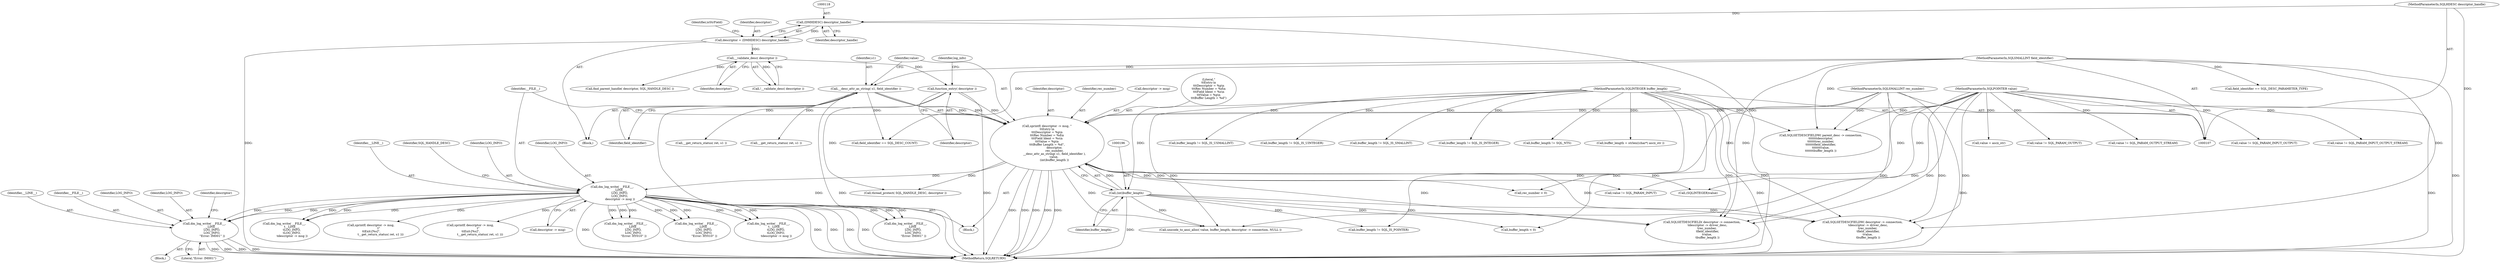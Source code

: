 digraph "0_unixODBC_45ef78e037f578b15fc58938a3a3251655e71d6f#diff-d52750c7ba4e594410438569d8e2963aL24_0@API" {
"1000594" [label="(Call,dm_log_write( __FILE__, \n                __LINE__, \n                LOG_INFO, \n                LOG_INFO, \n                \"Error: IM001\" ))"];
"1000198" [label="(Call,dm_log_write( __FILE__, \n                __LINE__, \n                LOG_INFO, \n                LOG_INFO, \n                descriptor -> msg ))"];
"1000184" [label="(Call,sprintf( descriptor -> msg, \"\n\t\tEntry:\\n\n\t\t\tDescriptor = %p\\n\n\t\t\tRec Number = %d\\n\n\t\t\tField Ident = %s\\n\n\t\t\tValue = %p\\n\n\t\t\tBuffer Length = %d\",\n                descriptor,\n                rec_number,\n                __desc_attr_as_string( s1, field_identifier ),\n                value, \n                (int)buffer_length ))"];
"1000177" [label="(Call,function_entry( descriptor ))"];
"1000128" [label="(Call,__validate_desc( descriptor ))"];
"1000115" [label="(Call,descriptor = (DMHDESC) descriptor_handle)"];
"1000117" [label="(Call,(DMHDESC) descriptor_handle)"];
"1000108" [label="(MethodParameterIn,SQLHDESC descriptor_handle)"];
"1000109" [label="(MethodParameterIn,SQLSMALLINT rec_number)"];
"1000191" [label="(Call,__desc_attr_as_string( s1, field_identifier ))"];
"1000110" [label="(MethodParameterIn,SQLSMALLINT field_identifier)"];
"1000111" [label="(MethodParameterIn,SQLPOINTER value)"];
"1000195" [label="(Call,(int)buffer_length)"];
"1000112" [label="(MethodParameterIn,SQLINTEGER buffer_length)"];
"1000128" [label="(Call,__validate_desc( descriptor ))"];
"1000522" [label="(Call,dm_log_write( __FILE__, \n                __LINE__, \n                LOG_INFO, \n                LOG_INFO, \n                \"Error: IM001\" ))"];
"1000627" [label="(Call,unicode_to_ansi_alloc( value, buffer_length, descriptor -> connection, NULL ))"];
"1000119" [label="(Identifier,descriptor_handle)"];
"1000302" [label="(Call,rec_number < 0)"];
"1000112" [label="(MethodParameterIn,SQLINTEGER buffer_length)"];
"1000198" [label="(Call,dm_log_write( __FILE__, \n                __LINE__, \n                LOG_INFO, \n                LOG_INFO, \n                descriptor -> msg ))"];
"1000127" [label="(Call,!__validate_desc( descriptor ))"];
"1000406" [label="(Call,buffer_length != SQL_NTS)"];
"1000461" [label="(Call,field_identifier == SQL_DESC_PARAMETER_TYPE)"];
"1000573" [label="(Call,dm_log_write( __FILE__, \n                \t__LINE__, \n                \tLOG_INFO, \n                \tLOG_INFO, \n                \tdescriptor -> msg ))"];
"1000141" [label="(Call,find_parent_handle( descriptor, SQL_HANDLE_DESC ))"];
"1000603" [label="(Identifier,descriptor)"];
"1000199" [label="(Identifier,__FILE__)"];
"1000185" [label="(Call,descriptor -> msg)"];
"1000570" [label="(Call,__get_return_status( ret, s1 ))"];
"1000197" [label="(Identifier,buffer_length)"];
"1000381" [label="(Call,buffer_length != SQL_IS_POINTER)"];
"1000594" [label="(Call,dm_log_write( __FILE__, \n                __LINE__, \n                LOG_INFO, \n                LOG_INFO, \n                \"Error: IM001\" ))"];
"1000596" [label="(Identifier,__LINE__)"];
"1000109" [label="(MethodParameterIn,SQLSMALLINT rec_number)"];
"1000201" [label="(Identifier,LOG_INFO)"];
"1000108" [label="(MethodParameterIn,SQLHDESC descriptor_handle)"];
"1000664" [label="(Call,sprintf( descriptor -> msg, \n                \t\"\n\t\tExit:[%s]\",\n                    \t__get_return_status( ret, s1 )))"];
"1000166" [label="(Call,SQLSETDESCFIELDW( parent_desc -> connection,\n\t\t\t\t\t\t\tdescriptor,\n\t\t\t\t\t\t\trec_number,\n\t\t\t\t\t\t\tfield_identifier,\n\t\t\t\t\t\t\tvalue,\n\t\t\t\t\t\t\tbuffer_length ))"];
"1000110" [label="(MethodParameterIn,SQLSMALLINT field_identifier)"];
"1000181" [label="(Identifier,log_info)"];
"1000690" [label="(MethodReturn,SQLRETURN)"];
"1000565" [label="(Call,sprintf( descriptor -> msg, \n                \t\"\n\t\tExit:[%s]\",\n                    \t__get_return_status( ret, s1 )))"];
"1000195" [label="(Call,(int)buffer_length)"];
"1000595" [label="(Identifier,__FILE__)"];
"1000203" [label="(Call,descriptor -> msg)"];
"1000465" [label="(Call,value != SQL_PARAM_INPUT)"];
"1000184" [label="(Call,sprintf( descriptor -> msg, \"\n\t\tEntry:\\n\n\t\t\tDescriptor = %p\\n\n\t\t\tRec Number = %d\\n\n\t\t\tField Ident = %s\\n\n\t\t\tValue = %p\\n\n\t\t\tBuffer Length = %d\",\n                descriptor,\n                rec_number,\n                __desc_attr_as_string( s1, field_identifier ),\n                value, \n                (int)buffer_length ))"];
"1000177" [label="(Call,function_entry( descriptor ))"];
"1000206" [label="(Call,thread_protect( SQL_HANDLE_DESC, descriptor ))"];
"1000113" [label="(Block,)"];
"1000597" [label="(Identifier,LOG_INFO)"];
"1000188" [label="(Literal,\"\n\t\tEntry:\\n\n\t\t\tDescriptor = %p\\n\n\t\t\tRec Number = %d\\n\n\t\t\tField Ident = %s\\n\n\t\t\tValue = %p\\n\n\t\t\tBuffer Length = %d\")"];
"1000124" [label="(Identifier,isStrField)"];
"1000192" [label="(Identifier,s1)"];
"1000431" [label="(Call,field_identifier == SQL_DESC_COUNT)"];
"1000183" [label="(Block,)"];
"1000276" [label="(Call,dm_log_write( __FILE__, \n                __LINE__, \n                LOG_INFO, \n                LOG_INFO, \n                \"Error: HY010\" ))"];
"1000637" [label="(Call,buffer_length = strlen((char*) ascii_str ))"];
"1000396" [label="(Call,buffer_length != SQL_IS_USMALLINT)"];
"1000669" [label="(Call,__get_return_status( ret, s1 ))"];
"1000389" [label="(Call,buffer_length != SQL_IS_UINTEGER)"];
"1000648" [label="(Call,SQLSETDESCFIELD( descriptor -> connection,\n            \tdescriptor -> driver_desc,\n            \trec_number, \n            \tfield_identifier,\n            \tvalue, \n            \tbuffer_length ))"];
"1000473" [label="(Call,value != SQL_PARAM_INPUT_OUTPUT)"];
"1000435" [label="(Call,(SQLINTEGER)value)"];
"1000218" [label="(Call,dm_log_write( __FILE__, \n                __LINE__, \n                LOG_INFO, \n                LOG_INFO, \n                \"Error: HY010\" ))"];
"1000194" [label="(Identifier,value)"];
"1000111" [label="(MethodParameterIn,SQLPOINTER value)"];
"1000193" [label="(Identifier,field_identifier)"];
"1000189" [label="(Identifier,descriptor)"];
"1000191" [label="(Call,__desc_attr_as_string( s1, field_identifier ))"];
"1000598" [label="(Identifier,LOG_INFO)"];
"1000129" [label="(Identifier,descriptor)"];
"1000477" [label="(Call,value != SQL_PARAM_INPUT_OUTPUT_STREAM)"];
"1000593" [label="(Block,)"];
"1000634" [label="(Call,value = ascii_str)"];
"1000599" [label="(Literal,\"Error: IM001\")"];
"1000393" [label="(Call,buffer_length != SQL_IS_SMALLINT)"];
"1000178" [label="(Identifier,descriptor)"];
"1000672" [label="(Call,dm_log_write( __FILE__, \n                \t__LINE__, \n                \tLOG_INFO, \n                \tLOG_INFO, \n                \tdescriptor -> msg ))"];
"1000403" [label="(Call,buffer_length < 0)"];
"1000115" [label="(Call,descriptor = (DMHDESC) descriptor_handle)"];
"1000549" [label="(Call,SQLSETDESCFIELDW( descriptor -> connection,\n            \tdescriptor -> driver_desc,\n            \trec_number, \n            \tfield_identifier,\n            \tvalue, \n            \tbuffer_length ))"];
"1000469" [label="(Call,value != SQL_PARAM_OUTPUT)"];
"1000385" [label="(Call,buffer_length != SQL_IS_INTEGER)"];
"1000116" [label="(Identifier,descriptor)"];
"1000117" [label="(Call,(DMHDESC) descriptor_handle)"];
"1000480" [label="(Call,value != SQL_PARAM_OUTPUT_STREAM)"];
"1000190" [label="(Identifier,rec_number)"];
"1000202" [label="(Identifier,LOG_INFO)"];
"1000200" [label="(Identifier,__LINE__)"];
"1000207" [label="(Identifier,SQL_HANDLE_DESC)"];
"1000594" -> "1000593"  [label="AST: "];
"1000594" -> "1000599"  [label="CFG: "];
"1000595" -> "1000594"  [label="AST: "];
"1000596" -> "1000594"  [label="AST: "];
"1000597" -> "1000594"  [label="AST: "];
"1000598" -> "1000594"  [label="AST: "];
"1000599" -> "1000594"  [label="AST: "];
"1000603" -> "1000594"  [label="CFG: "];
"1000594" -> "1000690"  [label="DDG: "];
"1000594" -> "1000690"  [label="DDG: "];
"1000594" -> "1000690"  [label="DDG: "];
"1000594" -> "1000690"  [label="DDG: "];
"1000198" -> "1000594"  [label="DDG: "];
"1000198" -> "1000594"  [label="DDG: "];
"1000198" -> "1000594"  [label="DDG: "];
"1000198" -> "1000183"  [label="AST: "];
"1000198" -> "1000203"  [label="CFG: "];
"1000199" -> "1000198"  [label="AST: "];
"1000200" -> "1000198"  [label="AST: "];
"1000201" -> "1000198"  [label="AST: "];
"1000202" -> "1000198"  [label="AST: "];
"1000203" -> "1000198"  [label="AST: "];
"1000207" -> "1000198"  [label="CFG: "];
"1000198" -> "1000690"  [label="DDG: "];
"1000198" -> "1000690"  [label="DDG: "];
"1000198" -> "1000690"  [label="DDG: "];
"1000198" -> "1000690"  [label="DDG: "];
"1000198" -> "1000690"  [label="DDG: "];
"1000184" -> "1000198"  [label="DDG: "];
"1000198" -> "1000218"  [label="DDG: "];
"1000198" -> "1000218"  [label="DDG: "];
"1000198" -> "1000218"  [label="DDG: "];
"1000198" -> "1000276"  [label="DDG: "];
"1000198" -> "1000276"  [label="DDG: "];
"1000198" -> "1000276"  [label="DDG: "];
"1000198" -> "1000522"  [label="DDG: "];
"1000198" -> "1000522"  [label="DDG: "];
"1000198" -> "1000522"  [label="DDG: "];
"1000198" -> "1000565"  [label="DDG: "];
"1000198" -> "1000573"  [label="DDG: "];
"1000198" -> "1000573"  [label="DDG: "];
"1000198" -> "1000573"  [label="DDG: "];
"1000198" -> "1000664"  [label="DDG: "];
"1000198" -> "1000672"  [label="DDG: "];
"1000198" -> "1000672"  [label="DDG: "];
"1000198" -> "1000672"  [label="DDG: "];
"1000184" -> "1000183"  [label="AST: "];
"1000184" -> "1000195"  [label="CFG: "];
"1000185" -> "1000184"  [label="AST: "];
"1000188" -> "1000184"  [label="AST: "];
"1000189" -> "1000184"  [label="AST: "];
"1000190" -> "1000184"  [label="AST: "];
"1000191" -> "1000184"  [label="AST: "];
"1000194" -> "1000184"  [label="AST: "];
"1000195" -> "1000184"  [label="AST: "];
"1000199" -> "1000184"  [label="CFG: "];
"1000184" -> "1000690"  [label="DDG: "];
"1000184" -> "1000690"  [label="DDG: "];
"1000184" -> "1000690"  [label="DDG: "];
"1000184" -> "1000690"  [label="DDG: "];
"1000184" -> "1000690"  [label="DDG: "];
"1000177" -> "1000184"  [label="DDG: "];
"1000109" -> "1000184"  [label="DDG: "];
"1000191" -> "1000184"  [label="DDG: "];
"1000191" -> "1000184"  [label="DDG: "];
"1000111" -> "1000184"  [label="DDG: "];
"1000195" -> "1000184"  [label="DDG: "];
"1000184" -> "1000206"  [label="DDG: "];
"1000184" -> "1000302"  [label="DDG: "];
"1000184" -> "1000435"  [label="DDG: "];
"1000184" -> "1000465"  [label="DDG: "];
"1000184" -> "1000549"  [label="DDG: "];
"1000184" -> "1000627"  [label="DDG: "];
"1000184" -> "1000648"  [label="DDG: "];
"1000177" -> "1000113"  [label="AST: "];
"1000177" -> "1000178"  [label="CFG: "];
"1000178" -> "1000177"  [label="AST: "];
"1000181" -> "1000177"  [label="CFG: "];
"1000177" -> "1000690"  [label="DDG: "];
"1000128" -> "1000177"  [label="DDG: "];
"1000177" -> "1000206"  [label="DDG: "];
"1000128" -> "1000127"  [label="AST: "];
"1000128" -> "1000129"  [label="CFG: "];
"1000129" -> "1000128"  [label="AST: "];
"1000127" -> "1000128"  [label="CFG: "];
"1000128" -> "1000127"  [label="DDG: "];
"1000115" -> "1000128"  [label="DDG: "];
"1000128" -> "1000141"  [label="DDG: "];
"1000115" -> "1000113"  [label="AST: "];
"1000115" -> "1000117"  [label="CFG: "];
"1000116" -> "1000115"  [label="AST: "];
"1000117" -> "1000115"  [label="AST: "];
"1000124" -> "1000115"  [label="CFG: "];
"1000115" -> "1000690"  [label="DDG: "];
"1000117" -> "1000115"  [label="DDG: "];
"1000117" -> "1000119"  [label="CFG: "];
"1000118" -> "1000117"  [label="AST: "];
"1000119" -> "1000117"  [label="AST: "];
"1000117" -> "1000690"  [label="DDG: "];
"1000108" -> "1000117"  [label="DDG: "];
"1000108" -> "1000107"  [label="AST: "];
"1000108" -> "1000690"  [label="DDG: "];
"1000109" -> "1000107"  [label="AST: "];
"1000109" -> "1000690"  [label="DDG: "];
"1000109" -> "1000166"  [label="DDG: "];
"1000109" -> "1000302"  [label="DDG: "];
"1000109" -> "1000549"  [label="DDG: "];
"1000109" -> "1000648"  [label="DDG: "];
"1000191" -> "1000193"  [label="CFG: "];
"1000192" -> "1000191"  [label="AST: "];
"1000193" -> "1000191"  [label="AST: "];
"1000194" -> "1000191"  [label="CFG: "];
"1000191" -> "1000690"  [label="DDG: "];
"1000191" -> "1000690"  [label="DDG: "];
"1000110" -> "1000191"  [label="DDG: "];
"1000191" -> "1000431"  [label="DDG: "];
"1000191" -> "1000570"  [label="DDG: "];
"1000191" -> "1000669"  [label="DDG: "];
"1000110" -> "1000107"  [label="AST: "];
"1000110" -> "1000690"  [label="DDG: "];
"1000110" -> "1000166"  [label="DDG: "];
"1000110" -> "1000431"  [label="DDG: "];
"1000110" -> "1000461"  [label="DDG: "];
"1000110" -> "1000549"  [label="DDG: "];
"1000110" -> "1000648"  [label="DDG: "];
"1000111" -> "1000107"  [label="AST: "];
"1000111" -> "1000690"  [label="DDG: "];
"1000111" -> "1000166"  [label="DDG: "];
"1000111" -> "1000435"  [label="DDG: "];
"1000111" -> "1000465"  [label="DDG: "];
"1000111" -> "1000469"  [label="DDG: "];
"1000111" -> "1000473"  [label="DDG: "];
"1000111" -> "1000477"  [label="DDG: "];
"1000111" -> "1000480"  [label="DDG: "];
"1000111" -> "1000549"  [label="DDG: "];
"1000111" -> "1000627"  [label="DDG: "];
"1000111" -> "1000634"  [label="DDG: "];
"1000111" -> "1000648"  [label="DDG: "];
"1000195" -> "1000197"  [label="CFG: "];
"1000196" -> "1000195"  [label="AST: "];
"1000197" -> "1000195"  [label="AST: "];
"1000195" -> "1000690"  [label="DDG: "];
"1000112" -> "1000195"  [label="DDG: "];
"1000195" -> "1000381"  [label="DDG: "];
"1000195" -> "1000403"  [label="DDG: "];
"1000195" -> "1000549"  [label="DDG: "];
"1000195" -> "1000627"  [label="DDG: "];
"1000195" -> "1000648"  [label="DDG: "];
"1000112" -> "1000107"  [label="AST: "];
"1000112" -> "1000690"  [label="DDG: "];
"1000112" -> "1000166"  [label="DDG: "];
"1000112" -> "1000381"  [label="DDG: "];
"1000112" -> "1000385"  [label="DDG: "];
"1000112" -> "1000389"  [label="DDG: "];
"1000112" -> "1000393"  [label="DDG: "];
"1000112" -> "1000396"  [label="DDG: "];
"1000112" -> "1000403"  [label="DDG: "];
"1000112" -> "1000406"  [label="DDG: "];
"1000112" -> "1000549"  [label="DDG: "];
"1000112" -> "1000627"  [label="DDG: "];
"1000112" -> "1000637"  [label="DDG: "];
"1000112" -> "1000648"  [label="DDG: "];
}
